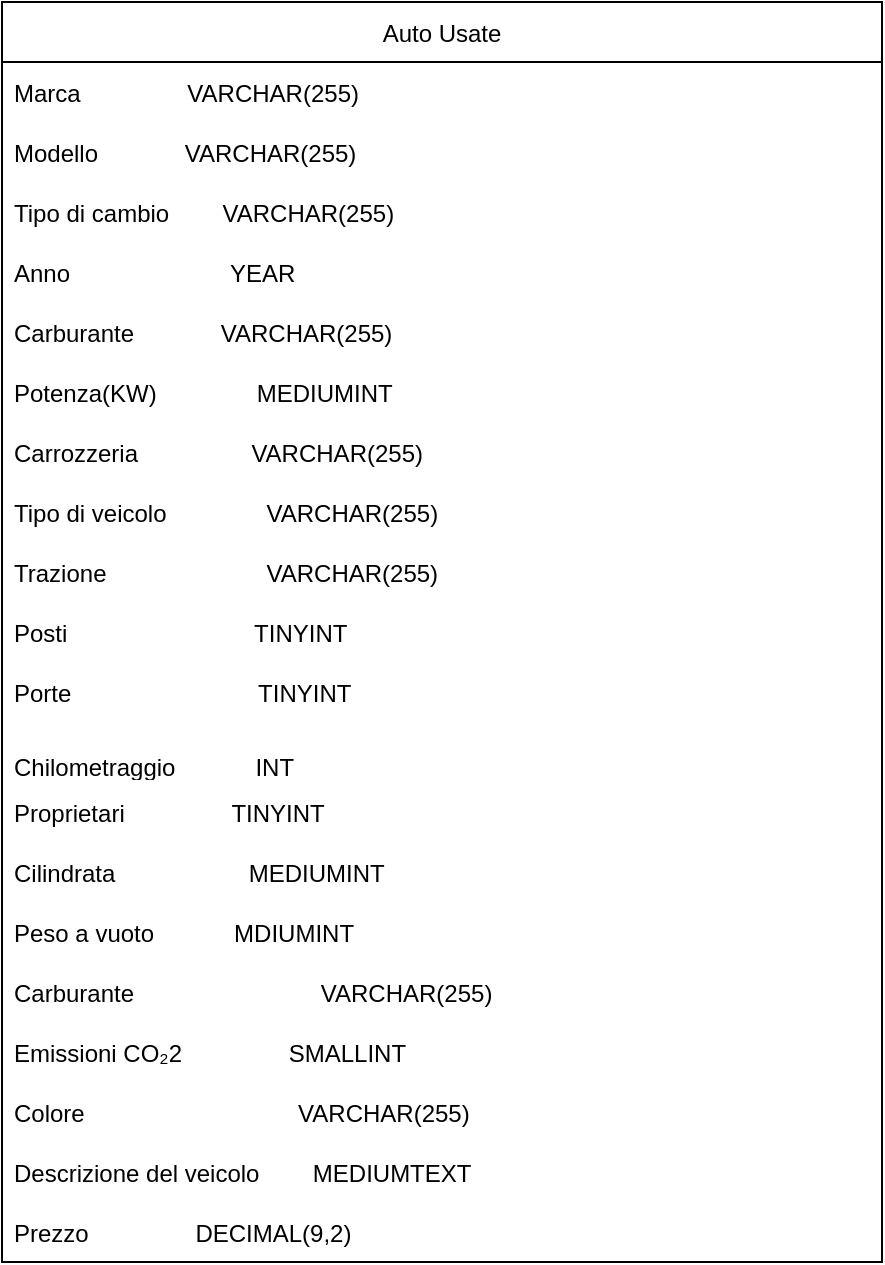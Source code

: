 <mxfile version="16.6.4" type="device"><diagram id="gWGT-lLe9s2xcR5tEZi7" name="Page-1"><mxGraphModel dx="2062" dy="1065" grid="1" gridSize="10" guides="1" tooltips="1" connect="1" arrows="1" fold="1" page="1" pageScale="1" pageWidth="827" pageHeight="1169" math="0" shadow="0"><root><mxCell id="0"/><mxCell id="1" parent="0"/><mxCell id="fWpeAm6kPGNm9ctaSARE-1" value="Auto Usate" style="swimlane;fontStyle=0;childLayout=stackLayout;horizontal=1;startSize=30;horizontalStack=0;resizeParent=1;resizeParentMax=0;resizeLast=0;collapsible=1;marginBottom=0;" vertex="1" parent="1"><mxGeometry x="40" y="30" width="440" height="630" as="geometry"/></mxCell><mxCell id="fWpeAm6kPGNm9ctaSARE-2" value="Marca                VARCHAR(255)" style="text;strokeColor=none;fillColor=none;align=left;verticalAlign=middle;spacingLeft=4;spacingRight=4;overflow=hidden;points=[[0,0.5],[1,0.5]];portConstraint=eastwest;rotatable=0;" vertex="1" parent="fWpeAm6kPGNm9ctaSARE-1"><mxGeometry y="30" width="440" height="30" as="geometry"/></mxCell><mxCell id="fWpeAm6kPGNm9ctaSARE-3" value="Modello             VARCHAR(255)" style="text;strokeColor=none;fillColor=none;align=left;verticalAlign=middle;spacingLeft=4;spacingRight=4;overflow=hidden;points=[[0,0.5],[1,0.5]];portConstraint=eastwest;rotatable=0;" vertex="1" parent="fWpeAm6kPGNm9ctaSARE-1"><mxGeometry y="60" width="440" height="30" as="geometry"/></mxCell><mxCell id="fWpeAm6kPGNm9ctaSARE-4" value="Tipo di cambio        VARCHAR(255)" style="text;strokeColor=none;fillColor=none;align=left;verticalAlign=middle;spacingLeft=4;spacingRight=4;overflow=hidden;points=[[0,0.5],[1,0.5]];portConstraint=eastwest;rotatable=0;" vertex="1" parent="fWpeAm6kPGNm9ctaSARE-1"><mxGeometry y="90" width="440" height="30" as="geometry"/></mxCell><mxCell id="fWpeAm6kPGNm9ctaSARE-6" value="Anno                        YEAR" style="text;strokeColor=none;fillColor=none;align=left;verticalAlign=middle;spacingLeft=4;spacingRight=4;overflow=hidden;points=[[0,0.5],[1,0.5]];portConstraint=eastwest;rotatable=0;" vertex="1" parent="fWpeAm6kPGNm9ctaSARE-1"><mxGeometry y="120" width="440" height="30" as="geometry"/></mxCell><mxCell id="fWpeAm6kPGNm9ctaSARE-7" value="Carburante             VARCHAR(255)" style="text;strokeColor=none;fillColor=none;align=left;verticalAlign=middle;spacingLeft=4;spacingRight=4;overflow=hidden;points=[[0,0.5],[1,0.5]];portConstraint=eastwest;rotatable=0;" vertex="1" parent="fWpeAm6kPGNm9ctaSARE-1"><mxGeometry y="150" width="440" height="30" as="geometry"/></mxCell><mxCell id="fWpeAm6kPGNm9ctaSARE-8" value="Potenza(KW)               MEDIUMINT" style="text;strokeColor=none;fillColor=none;align=left;verticalAlign=middle;spacingLeft=4;spacingRight=4;overflow=hidden;points=[[0,0.5],[1,0.5]];portConstraint=eastwest;rotatable=0;" vertex="1" parent="fWpeAm6kPGNm9ctaSARE-1"><mxGeometry y="180" width="440" height="30" as="geometry"/></mxCell><mxCell id="fWpeAm6kPGNm9ctaSARE-9" value="Carrozzeria                 VARCHAR(255)" style="text;strokeColor=none;fillColor=none;align=left;verticalAlign=middle;spacingLeft=4;spacingRight=4;overflow=hidden;points=[[0,0.5],[1,0.5]];portConstraint=eastwest;rotatable=0;" vertex="1" parent="fWpeAm6kPGNm9ctaSARE-1"><mxGeometry y="210" width="440" height="30" as="geometry"/></mxCell><mxCell id="fWpeAm6kPGNm9ctaSARE-10" value="Tipo di veicolo               VARCHAR(255)" style="text;strokeColor=none;fillColor=none;align=left;verticalAlign=middle;spacingLeft=4;spacingRight=4;overflow=hidden;points=[[0,0.5],[1,0.5]];portConstraint=eastwest;rotatable=0;" vertex="1" parent="fWpeAm6kPGNm9ctaSARE-1"><mxGeometry y="240" width="440" height="30" as="geometry"/></mxCell><mxCell id="fWpeAm6kPGNm9ctaSARE-11" value="Trazione                        VARCHAR(255)" style="text;strokeColor=none;fillColor=none;align=left;verticalAlign=middle;spacingLeft=4;spacingRight=4;overflow=hidden;points=[[0,0.5],[1,0.5]];portConstraint=eastwest;rotatable=0;" vertex="1" parent="fWpeAm6kPGNm9ctaSARE-1"><mxGeometry y="270" width="440" height="30" as="geometry"/></mxCell><mxCell id="fWpeAm6kPGNm9ctaSARE-13" value="Posti                            TINYINT" style="text;strokeColor=none;fillColor=none;align=left;verticalAlign=middle;spacingLeft=4;spacingRight=4;overflow=hidden;points=[[0,0.5],[1,0.5]];portConstraint=eastwest;rotatable=0;" vertex="1" parent="fWpeAm6kPGNm9ctaSARE-1"><mxGeometry y="300" width="440" height="30" as="geometry"/></mxCell><mxCell id="fWpeAm6kPGNm9ctaSARE-14" value="Porte                            TINYINT" style="text;strokeColor=none;fillColor=none;align=left;verticalAlign=middle;spacingLeft=4;spacingRight=4;overflow=hidden;points=[[0,0.5],[1,0.5]];portConstraint=eastwest;rotatable=0;" vertex="1" parent="fWpeAm6kPGNm9ctaSARE-1"><mxGeometry y="330" width="440" height="30" as="geometry"/></mxCell><mxCell id="fWpeAm6kPGNm9ctaSARE-15" value="&#10;Chilometraggio            INT" style="text;strokeColor=none;fillColor=none;align=left;verticalAlign=middle;spacingLeft=4;spacingRight=4;overflow=hidden;points=[[0,0.5],[1,0.5]];portConstraint=eastwest;rotatable=0;" vertex="1" parent="fWpeAm6kPGNm9ctaSARE-1"><mxGeometry y="360" width="440" height="30" as="geometry"/></mxCell><mxCell id="fWpeAm6kPGNm9ctaSARE-16" value="Proprietari                TINYINT" style="text;strokeColor=none;fillColor=none;align=left;verticalAlign=middle;spacingLeft=4;spacingRight=4;overflow=hidden;points=[[0,0.5],[1,0.5]];portConstraint=eastwest;rotatable=0;" vertex="1" parent="fWpeAm6kPGNm9ctaSARE-1"><mxGeometry y="390" width="440" height="30" as="geometry"/></mxCell><mxCell id="fWpeAm6kPGNm9ctaSARE-17" value="Cilindrata                    MEDIUMINT" style="text;strokeColor=none;fillColor=none;align=left;verticalAlign=middle;spacingLeft=4;spacingRight=4;overflow=hidden;points=[[0,0.5],[1,0.5]];portConstraint=eastwest;rotatable=0;" vertex="1" parent="fWpeAm6kPGNm9ctaSARE-1"><mxGeometry y="420" width="440" height="30" as="geometry"/></mxCell><mxCell id="fWpeAm6kPGNm9ctaSARE-18" value="Peso a vuoto            MDIUMINT" style="text;strokeColor=none;fillColor=none;align=left;verticalAlign=middle;spacingLeft=4;spacingRight=4;overflow=hidden;points=[[0,0.5],[1,0.5]];portConstraint=eastwest;rotatable=0;" vertex="1" parent="fWpeAm6kPGNm9ctaSARE-1"><mxGeometry y="450" width="440" height="30" as="geometry"/></mxCell><mxCell id="fWpeAm6kPGNm9ctaSARE-19" value="Carburante                            VARCHAR(255)" style="text;strokeColor=none;fillColor=none;align=left;verticalAlign=middle;spacingLeft=4;spacingRight=4;overflow=hidden;points=[[0,0.5],[1,0.5]];portConstraint=eastwest;rotatable=0;" vertex="1" parent="fWpeAm6kPGNm9ctaSARE-1"><mxGeometry y="480" width="440" height="30" as="geometry"/></mxCell><mxCell id="fWpeAm6kPGNm9ctaSARE-20" value="Emissioni CO₂2                SMALLINT" style="text;strokeColor=none;fillColor=none;align=left;verticalAlign=middle;spacingLeft=4;spacingRight=4;overflow=hidden;points=[[0,0.5],[1,0.5]];portConstraint=eastwest;rotatable=0;" vertex="1" parent="fWpeAm6kPGNm9ctaSARE-1"><mxGeometry y="510" width="440" height="30" as="geometry"/></mxCell><mxCell id="fWpeAm6kPGNm9ctaSARE-21" value="Colore                                VARCHAR(255)" style="text;strokeColor=none;fillColor=none;align=left;verticalAlign=middle;spacingLeft=4;spacingRight=4;overflow=hidden;points=[[0,0.5],[1,0.5]];portConstraint=eastwest;rotatable=0;" vertex="1" parent="fWpeAm6kPGNm9ctaSARE-1"><mxGeometry y="540" width="440" height="30" as="geometry"/></mxCell><mxCell id="fWpeAm6kPGNm9ctaSARE-22" value="Descrizione del veicolo        MEDIUMTEXT" style="text;strokeColor=none;fillColor=none;align=left;verticalAlign=middle;spacingLeft=4;spacingRight=4;overflow=hidden;points=[[0,0.5],[1,0.5]];portConstraint=eastwest;rotatable=0;" vertex="1" parent="fWpeAm6kPGNm9ctaSARE-1"><mxGeometry y="570" width="440" height="30" as="geometry"/></mxCell><mxCell id="fWpeAm6kPGNm9ctaSARE-23" value="Prezzo                DECIMAL(9,2)" style="text;strokeColor=none;fillColor=none;align=left;verticalAlign=middle;spacingLeft=4;spacingRight=4;overflow=hidden;points=[[0,0.5],[1,0.5]];portConstraint=eastwest;rotatable=0;" vertex="1" parent="fWpeAm6kPGNm9ctaSARE-1"><mxGeometry y="600" width="440" height="30" as="geometry"/></mxCell></root></mxGraphModel></diagram></mxfile>